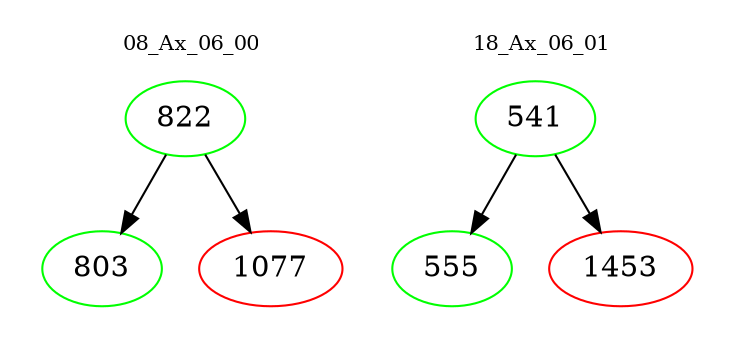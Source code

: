 digraph{
subgraph cluster_0 {
color = white
label = "08_Ax_06_00";
fontsize=10;
T0_822 [label="822", color="green"]
T0_822 -> T0_803 [color="black"]
T0_803 [label="803", color="green"]
T0_822 -> T0_1077 [color="black"]
T0_1077 [label="1077", color="red"]
}
subgraph cluster_1 {
color = white
label = "18_Ax_06_01";
fontsize=10;
T1_541 [label="541", color="green"]
T1_541 -> T1_555 [color="black"]
T1_555 [label="555", color="green"]
T1_541 -> T1_1453 [color="black"]
T1_1453 [label="1453", color="red"]
}
}
